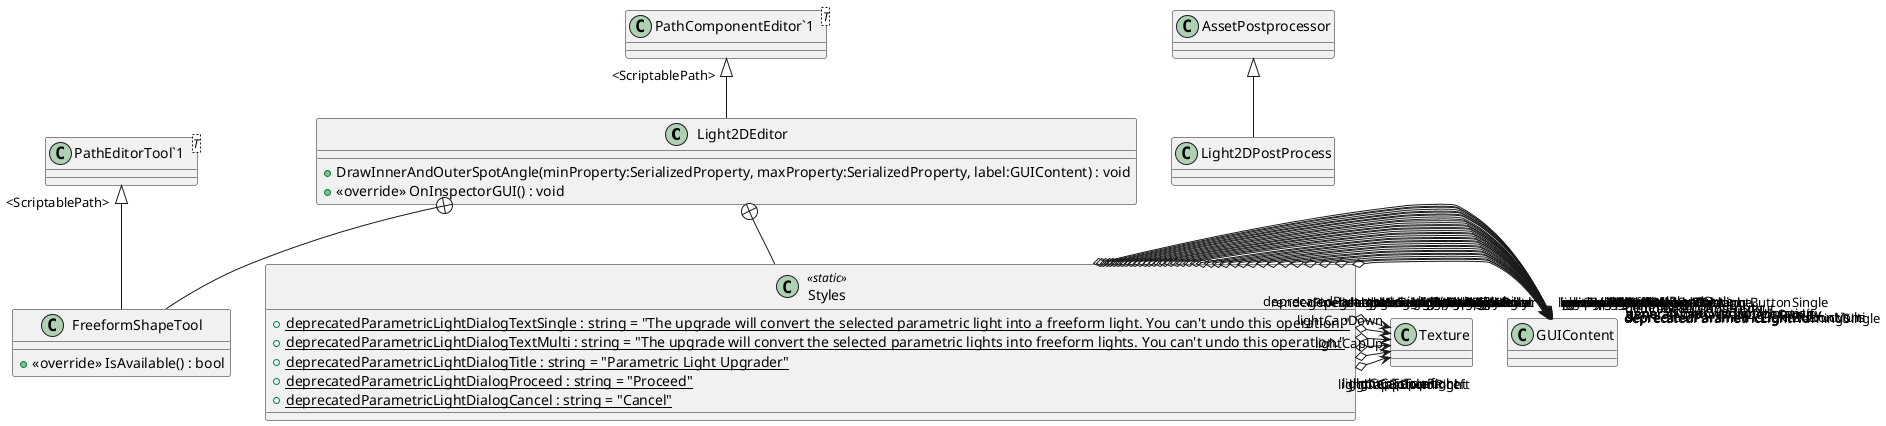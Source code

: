 @startuml
class Light2DEditor {
    + DrawInnerAndOuterSpotAngle(minProperty:SerializedProperty, maxProperty:SerializedProperty, label:GUIContent) : void
    + <<override>> OnInspectorGUI() : void
}
class Light2DPostProcess {
}
class "PathComponentEditor`1"<T> {
}
class FreeformShapeTool {
    + <<override>> IsAvailable() : bool
}
class Styles <<static>> {
    + {static} deprecatedParametricLightDialogTextSingle : string = "The upgrade will convert the selected parametric light into a freeform light. You can't undo this operation."
    + {static} deprecatedParametricLightDialogTextMulti : string = "The upgrade will convert the selected parametric lights into freeform lights. You can't undo this operation."
    + {static} deprecatedParametricLightDialogTitle : string = "Parametric Light Upgrader"
    + {static} deprecatedParametricLightDialogProceed : string = "Proceed"
    + {static} deprecatedParametricLightDialogCancel : string = "Cancel"
}
class "PathEditorTool`1"<T> {
}
"PathComponentEditor`1" "<ScriptablePath>" <|-- Light2DEditor
AssetPostprocessor <|-- Light2DPostProcess
Light2DEditor +-- FreeformShapeTool
"PathEditorTool`1" "<ScriptablePath>" <|-- FreeformShapeTool
Light2DEditor +-- Styles
Styles o-> "InnerOuterSpotAngle" GUIContent
Styles o-> "lightCapTopRight" Texture
Styles o-> "lightCapTopLeft" Texture
Styles o-> "lightCapBottomLeft" Texture
Styles o-> "lightCapBottomRight" Texture
Styles o-> "lightCapUp" Texture
Styles o-> "lightCapDown" Texture
Styles o-> "lightTypeFreeform" GUIContent
Styles o-> "lightTypeSprite" GUIContent
Styles o-> "lightTypePoint" GUIContent
Styles o-> "lightTypeGlobal" GUIContent
Styles o-> "blendingSettingsFoldout" GUIContent
Styles o-> "shadowsSettingsFoldout" GUIContent
Styles o-> "volumetricSettingsFoldout" GUIContent
Styles o-> "normalMapsSettingsFoldout" GUIContent
Styles o-> "generalLightType" GUIContent
Styles o-> "generalFalloffSize" GUIContent
Styles o-> "generalFalloffIntensity" GUIContent
Styles o-> "generalLightColor" GUIContent
Styles o-> "generalLightIntensity" GUIContent
Styles o-> "generalVolumeIntensity" GUIContent
Styles o-> "generalBlendStyle" GUIContent
Styles o-> "generalLightOverlapOperation" GUIContent
Styles o-> "generalLightOrder" GUIContent
Styles o-> "generalShadowIntensity" GUIContent
Styles o-> "generalShadowVolumeIntensity" GUIContent
Styles o-> "generalSortingLayerPrefixLabel" GUIContent
Styles o-> "generalLightNoLightEnabled" GUIContent
Styles o-> "generalNormalMapZDistance" GUIContent
Styles o-> "generalNormalMapLightQuality" GUIContent
Styles o-> "pointLightRadius" GUIContent
Styles o-> "pointLightInner" GUIContent
Styles o-> "pointLightOuter" GUIContent
Styles o-> "pointLightSprite" GUIContent
Styles o-> "shapeLightSprite" GUIContent
Styles o-> "deprecatedParametricLightWarningSingle" GUIContent
Styles o-> "deprecatedParametricLightWarningMulti" GUIContent
Styles o-> "deprecatedParametricLightInstructions" GUIContent
Styles o-> "deprecatedParametricLightButtonSingle" GUIContent
Styles o-> "deprecatedParametricLightButtonMulti" GUIContent
Styles o-> "renderPipelineUnassignedWarning" GUIContent
Styles o-> "asset2DUnassignedWarning" GUIContent
@enduml
